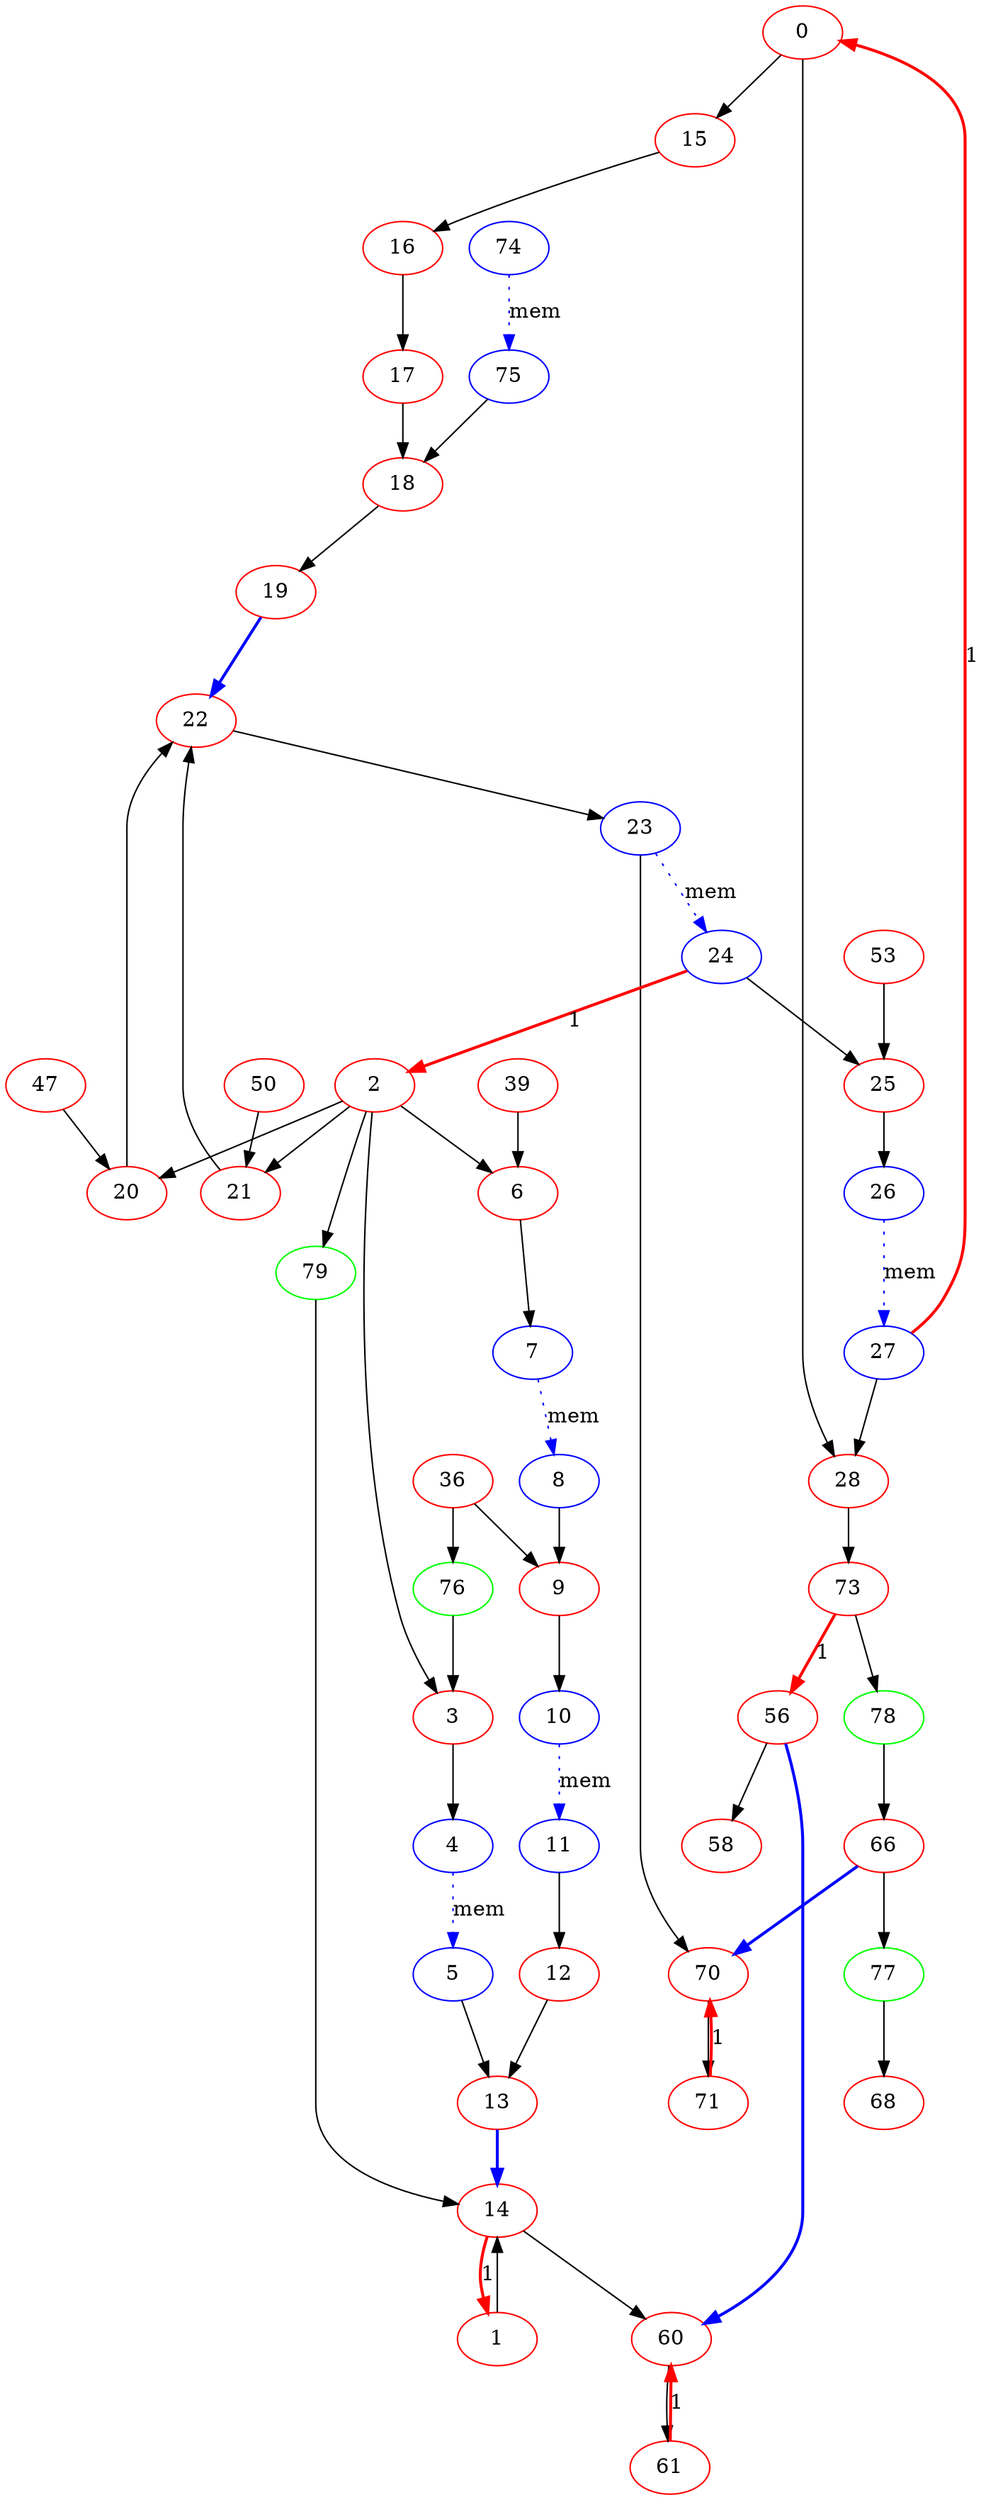 digraph MS { 
{
0 [color=red ];

1 [color=red ];

2 [color=red ];

3 [color=red ];

4 [color=blue ];

5 [color=blue ];

6 [color=red ];

7 [color=blue ];

8 [color=blue ];

9 [color=red ];

10 [color=blue ];

11 [color=blue ];

12 [color=red ];

13 [color=red ];

14 [color=red ];

15 [color=red ];

16 [color=red ];

17 [color=red ];

18 [color=red ];

19 [color=red ];

20 [color=red ];

21 [color=red ];

22 [color=red ];

23 [color=blue ];

24 [color=blue ];

25 [color=red ];

26 [color=blue ];

27 [color=blue ];

28 [color=red ];

36 [color=red ];

39 [color=red ];

47 [color=red ];

50 [color=red ];

53 [color=red ];

56 [color=red ];

58 [color=red ];

60 [color=red ];

61 [color=red ];

66 [color=red ];

68 [color=red ];

70 [color=red ];

71 [color=red ];

73 [color=red ];

74 [color=blue ];

75 [color=blue ];

76 [color=green ];

77 [color=green ];

78 [color=green ];

79 [color=green ];
4 -> 5 [style=dotted, color=blue, label= mem] 
7 -> 8 [style=dotted, color=blue, label= mem] 
10 -> 11 [style=dotted, color=blue, label= mem] 
23 -> 24 [style=dotted, color=blue, label= mem] 
26 -> 27 [style=dotted, color=blue, label= mem] 
27 -> 0 [style=bold, color=red, label=1] 
14 -> 1 [style=bold, color=red, label=1] 
24 -> 2 [style=bold, color=red, label=1] 
2 -> 3
3 -> 4
2 -> 6
39 -> 6
6 -> 7
8 -> 9
36 -> 9
9 -> 10
11 -> 12
5 -> 13
12 -> 13
13 -> 14 [style=bold, color=blue ]
1 -> 14
0 -> 15
15 -> 16
16 -> 17
17 -> 18
18 -> 19
2 -> 20
47 -> 20
2 -> 21
50 -> 21
19 -> 22 [style=bold, color=blue ]
21 -> 22
20 -> 22
22 -> 23
24 -> 25
53 -> 25
25 -> 26
0 -> 28
27 -> 28
56 -> 58
14 -> 60
61 -> 60 [style=bold, color=red, label=1] 
56 -> 60 [style=bold, color=blue ]
60 -> 61
23 -> 70
71 -> 70 [style=bold, color=red, label=1] 
66 -> 70 [style=bold, color=blue ]
70 -> 71
28 -> 73
73 -> 56 [style=bold, color=red, label=1] 
74 -> 75 [style=dotted, color=blue, label= mem] 
75 -> 18
36 -> 76
76 -> 3
66 -> 77
77 -> 68
73 -> 78
78 -> 66
2 -> 79
79 -> 14

}

}